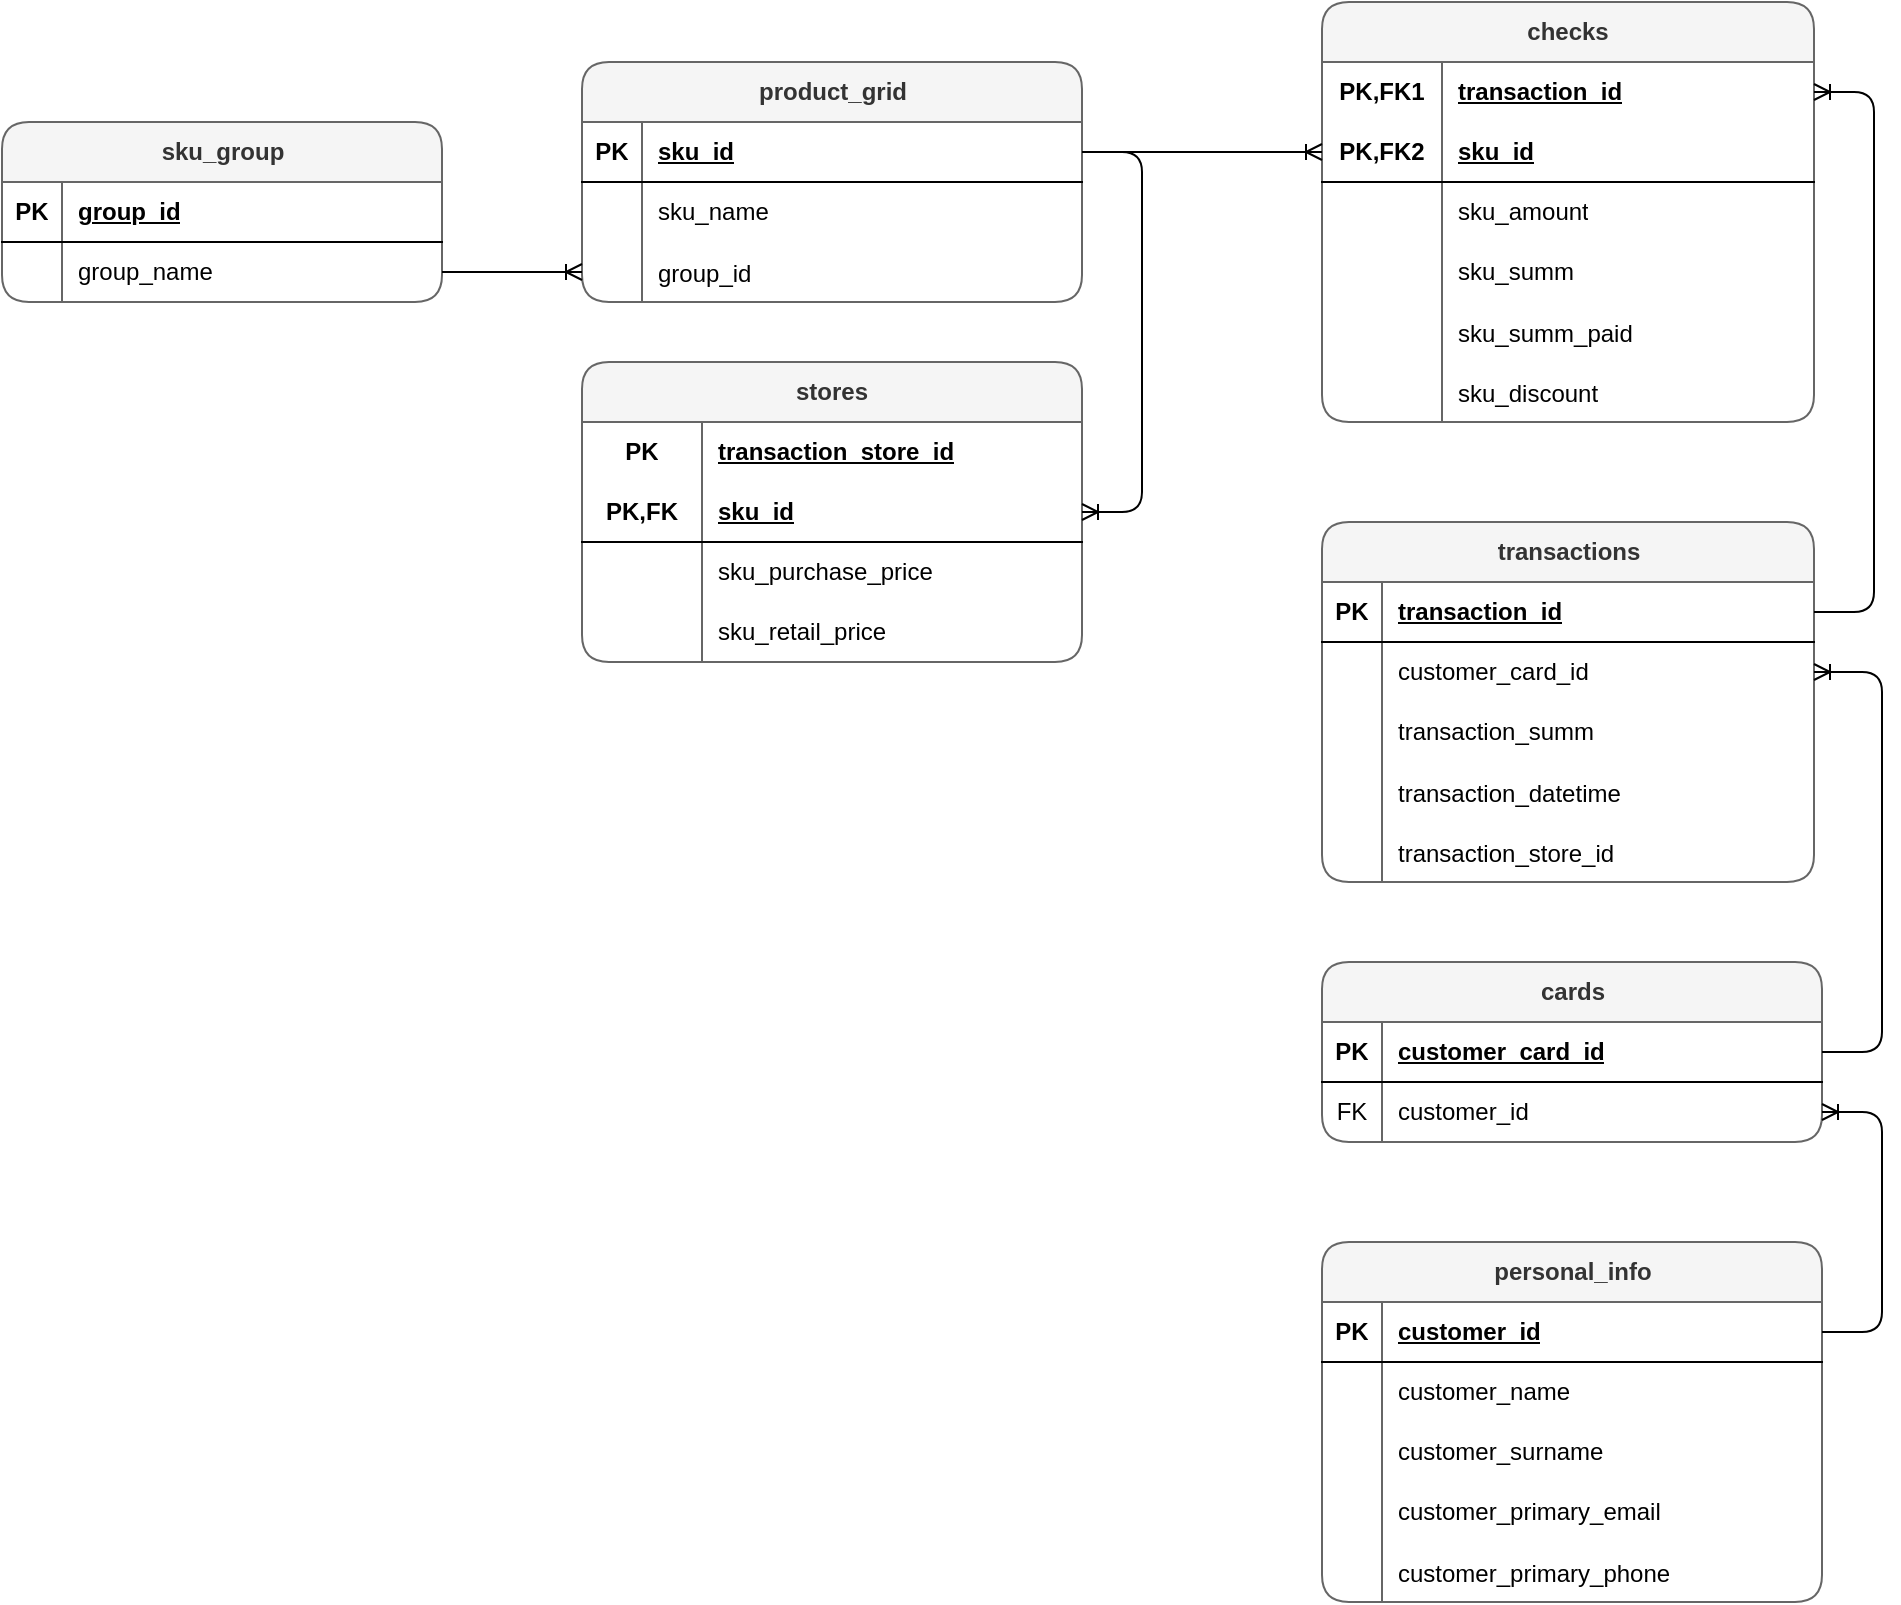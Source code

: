 <mxfile version="23.1.5" type="device">
  <diagram name="Page-1" id="-Thq9sdU9hlmLdpskdQa">
    <mxGraphModel dx="1363" dy="864" grid="1" gridSize="10" guides="1" tooltips="1" connect="1" arrows="1" fold="1" page="1" pageScale="1" pageWidth="827" pageHeight="1169" math="0" shadow="0">
      <root>
        <mxCell id="0" />
        <mxCell id="1" parent="0" />
        <mxCell id="iWRwgDl-DBIWepW--wzc-36" value="personal_info" style="shape=table;startSize=30;container=1;collapsible=1;childLayout=tableLayout;fixedRows=1;rowLines=0;fontStyle=1;align=center;resizeLast=1;html=1;labelBackgroundColor=none;rounded=1;fillColor=#f5f5f5;fontColor=#333333;strokeColor=#666666;" vertex="1" parent="1">
          <mxGeometry x="740" y="880" width="250" height="180" as="geometry" />
        </mxCell>
        <mxCell id="iWRwgDl-DBIWepW--wzc-37" value="" style="shape=tableRow;horizontal=0;startSize=0;swimlaneHead=0;swimlaneBody=0;fillColor=none;collapsible=0;dropTarget=0;points=[[0,0.5],[1,0.5]];portConstraint=eastwest;top=0;left=0;right=0;bottom=1;labelBackgroundColor=none;rounded=1;" vertex="1" parent="iWRwgDl-DBIWepW--wzc-36">
          <mxGeometry y="30" width="250" height="30" as="geometry" />
        </mxCell>
        <mxCell id="iWRwgDl-DBIWepW--wzc-38" value="PK" style="shape=partialRectangle;connectable=0;fillColor=none;top=0;left=0;bottom=0;right=0;fontStyle=1;overflow=hidden;whiteSpace=wrap;html=1;labelBackgroundColor=none;rounded=1;" vertex="1" parent="iWRwgDl-DBIWepW--wzc-37">
          <mxGeometry width="30" height="30" as="geometry">
            <mxRectangle width="30" height="30" as="alternateBounds" />
          </mxGeometry>
        </mxCell>
        <mxCell id="iWRwgDl-DBIWepW--wzc-39" value="customer_id" style="shape=partialRectangle;connectable=0;fillColor=none;top=0;left=0;bottom=0;right=0;align=left;spacingLeft=6;fontStyle=5;overflow=hidden;whiteSpace=wrap;html=1;labelBackgroundColor=none;rounded=1;" vertex="1" parent="iWRwgDl-DBIWepW--wzc-37">
          <mxGeometry x="30" width="220" height="30" as="geometry">
            <mxRectangle width="220" height="30" as="alternateBounds" />
          </mxGeometry>
        </mxCell>
        <mxCell id="iWRwgDl-DBIWepW--wzc-40" value="" style="shape=tableRow;horizontal=0;startSize=0;swimlaneHead=0;swimlaneBody=0;fillColor=none;collapsible=0;dropTarget=0;points=[[0,0.5],[1,0.5]];portConstraint=eastwest;top=0;left=0;right=0;bottom=0;labelBackgroundColor=none;rounded=1;" vertex="1" parent="iWRwgDl-DBIWepW--wzc-36">
          <mxGeometry y="60" width="250" height="30" as="geometry" />
        </mxCell>
        <mxCell id="iWRwgDl-DBIWepW--wzc-41" value="" style="shape=partialRectangle;connectable=0;fillColor=none;top=0;left=0;bottom=0;right=0;editable=1;overflow=hidden;whiteSpace=wrap;html=1;labelBackgroundColor=none;rounded=1;" vertex="1" parent="iWRwgDl-DBIWepW--wzc-40">
          <mxGeometry width="30" height="30" as="geometry">
            <mxRectangle width="30" height="30" as="alternateBounds" />
          </mxGeometry>
        </mxCell>
        <mxCell id="iWRwgDl-DBIWepW--wzc-42" value="customer_name&lt;span style=&quot;white-space: pre;&quot;&gt;&#x9;&lt;/span&gt;" style="shape=partialRectangle;connectable=0;fillColor=none;top=0;left=0;bottom=0;right=0;align=left;spacingLeft=6;overflow=hidden;whiteSpace=wrap;html=1;labelBackgroundColor=none;rounded=1;" vertex="1" parent="iWRwgDl-DBIWepW--wzc-40">
          <mxGeometry x="30" width="220" height="30" as="geometry">
            <mxRectangle width="220" height="30" as="alternateBounds" />
          </mxGeometry>
        </mxCell>
        <mxCell id="iWRwgDl-DBIWepW--wzc-43" value="" style="shape=tableRow;horizontal=0;startSize=0;swimlaneHead=0;swimlaneBody=0;fillColor=none;collapsible=0;dropTarget=0;points=[[0,0.5],[1,0.5]];portConstraint=eastwest;top=0;left=0;right=0;bottom=0;labelBackgroundColor=none;rounded=1;" vertex="1" parent="iWRwgDl-DBIWepW--wzc-36">
          <mxGeometry y="90" width="250" height="30" as="geometry" />
        </mxCell>
        <mxCell id="iWRwgDl-DBIWepW--wzc-44" value="" style="shape=partialRectangle;connectable=0;fillColor=none;top=0;left=0;bottom=0;right=0;editable=1;overflow=hidden;whiteSpace=wrap;html=1;labelBackgroundColor=none;rounded=1;" vertex="1" parent="iWRwgDl-DBIWepW--wzc-43">
          <mxGeometry width="30" height="30" as="geometry">
            <mxRectangle width="30" height="30" as="alternateBounds" />
          </mxGeometry>
        </mxCell>
        <mxCell id="iWRwgDl-DBIWepW--wzc-45" value="customer_surname" style="shape=partialRectangle;connectable=0;fillColor=none;top=0;left=0;bottom=0;right=0;align=left;spacingLeft=6;overflow=hidden;whiteSpace=wrap;html=1;labelBackgroundColor=none;rounded=1;" vertex="1" parent="iWRwgDl-DBIWepW--wzc-43">
          <mxGeometry x="30" width="220" height="30" as="geometry">
            <mxRectangle width="220" height="30" as="alternateBounds" />
          </mxGeometry>
        </mxCell>
        <mxCell id="iWRwgDl-DBIWepW--wzc-46" value="" style="shape=tableRow;horizontal=0;startSize=0;swimlaneHead=0;swimlaneBody=0;fillColor=none;collapsible=0;dropTarget=0;points=[[0,0.5],[1,0.5]];portConstraint=eastwest;top=0;left=0;right=0;bottom=0;labelBackgroundColor=none;rounded=1;" vertex="1" parent="iWRwgDl-DBIWepW--wzc-36">
          <mxGeometry y="120" width="250" height="30" as="geometry" />
        </mxCell>
        <mxCell id="iWRwgDl-DBIWepW--wzc-47" value="" style="shape=partialRectangle;connectable=0;fillColor=none;top=0;left=0;bottom=0;right=0;editable=1;overflow=hidden;whiteSpace=wrap;html=1;labelBackgroundColor=none;rounded=1;" vertex="1" parent="iWRwgDl-DBIWepW--wzc-46">
          <mxGeometry width="30" height="30" as="geometry">
            <mxRectangle width="30" height="30" as="alternateBounds" />
          </mxGeometry>
        </mxCell>
        <mxCell id="iWRwgDl-DBIWepW--wzc-48" value="customer_primary_email" style="shape=partialRectangle;connectable=0;fillColor=none;top=0;left=0;bottom=0;right=0;align=left;spacingLeft=6;overflow=hidden;whiteSpace=wrap;html=1;labelBackgroundColor=none;rounded=1;" vertex="1" parent="iWRwgDl-DBIWepW--wzc-46">
          <mxGeometry x="30" width="220" height="30" as="geometry">
            <mxRectangle width="220" height="30" as="alternateBounds" />
          </mxGeometry>
        </mxCell>
        <mxCell id="iWRwgDl-DBIWepW--wzc-60" value="" style="shape=tableRow;horizontal=0;startSize=0;swimlaneHead=0;swimlaneBody=0;fillColor=none;collapsible=0;dropTarget=0;points=[[0,0.5],[1,0.5]];portConstraint=eastwest;top=0;left=0;right=0;bottom=0;labelBackgroundColor=none;rounded=1;" vertex="1" parent="iWRwgDl-DBIWepW--wzc-36">
          <mxGeometry y="150" width="250" height="30" as="geometry" />
        </mxCell>
        <mxCell id="iWRwgDl-DBIWepW--wzc-61" value="" style="shape=partialRectangle;connectable=0;fillColor=none;top=0;left=0;bottom=0;right=0;editable=1;overflow=hidden;labelBackgroundColor=none;rounded=1;" vertex="1" parent="iWRwgDl-DBIWepW--wzc-60">
          <mxGeometry width="30" height="30" as="geometry">
            <mxRectangle width="30" height="30" as="alternateBounds" />
          </mxGeometry>
        </mxCell>
        <mxCell id="iWRwgDl-DBIWepW--wzc-62" value="customer_primary_phone" style="shape=partialRectangle;connectable=0;fillColor=none;top=0;left=0;bottom=0;right=0;align=left;spacingLeft=6;overflow=hidden;labelBackgroundColor=none;rounded=1;" vertex="1" parent="iWRwgDl-DBIWepW--wzc-60">
          <mxGeometry x="30" width="220" height="30" as="geometry">
            <mxRectangle width="220" height="30" as="alternateBounds" />
          </mxGeometry>
        </mxCell>
        <mxCell id="iWRwgDl-DBIWepW--wzc-63" value="transactions" style="shape=table;startSize=30;container=1;collapsible=1;childLayout=tableLayout;fixedRows=1;rowLines=0;fontStyle=1;align=center;resizeLast=1;html=1;labelBackgroundColor=none;rounded=1;fillColor=#f5f5f5;fontColor=#333333;strokeColor=#666666;" vertex="1" parent="1">
          <mxGeometry x="740" y="520" width="246" height="180" as="geometry" />
        </mxCell>
        <mxCell id="iWRwgDl-DBIWepW--wzc-64" value="" style="shape=tableRow;horizontal=0;startSize=0;swimlaneHead=0;swimlaneBody=0;fillColor=none;collapsible=0;dropTarget=0;points=[[0,0.5],[1,0.5]];portConstraint=eastwest;top=0;left=0;right=0;bottom=1;labelBackgroundColor=none;rounded=1;" vertex="1" parent="iWRwgDl-DBIWepW--wzc-63">
          <mxGeometry y="30" width="246" height="30" as="geometry" />
        </mxCell>
        <mxCell id="iWRwgDl-DBIWepW--wzc-65" value="PK" style="shape=partialRectangle;connectable=0;fillColor=none;top=0;left=0;bottom=0;right=0;fontStyle=1;overflow=hidden;whiteSpace=wrap;html=1;labelBackgroundColor=none;rounded=1;" vertex="1" parent="iWRwgDl-DBIWepW--wzc-64">
          <mxGeometry width="30" height="30" as="geometry">
            <mxRectangle width="30" height="30" as="alternateBounds" />
          </mxGeometry>
        </mxCell>
        <mxCell id="iWRwgDl-DBIWepW--wzc-66" value="transaction_id" style="shape=partialRectangle;connectable=0;fillColor=none;top=0;left=0;bottom=0;right=0;align=left;spacingLeft=6;fontStyle=5;overflow=hidden;whiteSpace=wrap;html=1;labelBackgroundColor=none;rounded=1;" vertex="1" parent="iWRwgDl-DBIWepW--wzc-64">
          <mxGeometry x="30" width="216" height="30" as="geometry">
            <mxRectangle width="216" height="30" as="alternateBounds" />
          </mxGeometry>
        </mxCell>
        <mxCell id="iWRwgDl-DBIWepW--wzc-70" value="" style="shape=tableRow;horizontal=0;startSize=0;swimlaneHead=0;swimlaneBody=0;fillColor=none;collapsible=0;dropTarget=0;points=[[0,0.5],[1,0.5]];portConstraint=eastwest;top=0;left=0;right=0;bottom=0;labelBackgroundColor=none;rounded=1;" vertex="1" parent="iWRwgDl-DBIWepW--wzc-63">
          <mxGeometry y="60" width="246" height="30" as="geometry" />
        </mxCell>
        <mxCell id="iWRwgDl-DBIWepW--wzc-71" value="" style="shape=partialRectangle;connectable=0;fillColor=none;top=0;left=0;bottom=0;right=0;editable=1;overflow=hidden;whiteSpace=wrap;html=1;labelBackgroundColor=none;rounded=1;" vertex="1" parent="iWRwgDl-DBIWepW--wzc-70">
          <mxGeometry width="30" height="30" as="geometry">
            <mxRectangle width="30" height="30" as="alternateBounds" />
          </mxGeometry>
        </mxCell>
        <mxCell id="iWRwgDl-DBIWepW--wzc-72" value="customer_card_id" style="shape=partialRectangle;connectable=0;fillColor=none;top=0;left=0;bottom=0;right=0;align=left;spacingLeft=6;overflow=hidden;whiteSpace=wrap;html=1;labelBackgroundColor=none;rounded=1;" vertex="1" parent="iWRwgDl-DBIWepW--wzc-70">
          <mxGeometry x="30" width="216" height="30" as="geometry">
            <mxRectangle width="216" height="30" as="alternateBounds" />
          </mxGeometry>
        </mxCell>
        <mxCell id="iWRwgDl-DBIWepW--wzc-73" value="" style="shape=tableRow;horizontal=0;startSize=0;swimlaneHead=0;swimlaneBody=0;fillColor=none;collapsible=0;dropTarget=0;points=[[0,0.5],[1,0.5]];portConstraint=eastwest;top=0;left=0;right=0;bottom=0;labelBackgroundColor=none;rounded=1;" vertex="1" parent="iWRwgDl-DBIWepW--wzc-63">
          <mxGeometry y="90" width="246" height="30" as="geometry" />
        </mxCell>
        <mxCell id="iWRwgDl-DBIWepW--wzc-74" value="" style="shape=partialRectangle;connectable=0;fillColor=none;top=0;left=0;bottom=0;right=0;editable=1;overflow=hidden;whiteSpace=wrap;html=1;labelBackgroundColor=none;rounded=1;" vertex="1" parent="iWRwgDl-DBIWepW--wzc-73">
          <mxGeometry width="30" height="30" as="geometry">
            <mxRectangle width="30" height="30" as="alternateBounds" />
          </mxGeometry>
        </mxCell>
        <mxCell id="iWRwgDl-DBIWepW--wzc-75" value="transaction_summ" style="shape=partialRectangle;connectable=0;fillColor=none;top=0;left=0;bottom=0;right=0;align=left;spacingLeft=6;overflow=hidden;whiteSpace=wrap;html=1;labelBackgroundColor=none;rounded=1;" vertex="1" parent="iWRwgDl-DBIWepW--wzc-73">
          <mxGeometry x="30" width="216" height="30" as="geometry">
            <mxRectangle width="216" height="30" as="alternateBounds" />
          </mxGeometry>
        </mxCell>
        <mxCell id="iWRwgDl-DBIWepW--wzc-76" value="" style="shape=tableRow;horizontal=0;startSize=0;swimlaneHead=0;swimlaneBody=0;fillColor=none;collapsible=0;dropTarget=0;points=[[0,0.5],[1,0.5]];portConstraint=eastwest;top=0;left=0;right=0;bottom=0;labelBackgroundColor=none;rounded=1;" vertex="1" parent="iWRwgDl-DBIWepW--wzc-63">
          <mxGeometry y="120" width="246" height="30" as="geometry" />
        </mxCell>
        <mxCell id="iWRwgDl-DBIWepW--wzc-77" value="" style="shape=partialRectangle;connectable=0;fillColor=none;top=0;left=0;bottom=0;right=0;editable=1;overflow=hidden;labelBackgroundColor=none;rounded=1;" vertex="1" parent="iWRwgDl-DBIWepW--wzc-76">
          <mxGeometry width="30" height="30" as="geometry">
            <mxRectangle width="30" height="30" as="alternateBounds" />
          </mxGeometry>
        </mxCell>
        <mxCell id="iWRwgDl-DBIWepW--wzc-78" value="transaction_datetime" style="shape=partialRectangle;connectable=0;fillColor=none;top=0;left=0;bottom=0;right=0;align=left;spacingLeft=6;overflow=hidden;labelBackgroundColor=none;rounded=1;" vertex="1" parent="iWRwgDl-DBIWepW--wzc-76">
          <mxGeometry x="30" width="216" height="30" as="geometry">
            <mxRectangle width="216" height="30" as="alternateBounds" />
          </mxGeometry>
        </mxCell>
        <mxCell id="iWRwgDl-DBIWepW--wzc-79" value="" style="shape=tableRow;horizontal=0;startSize=0;swimlaneHead=0;swimlaneBody=0;fillColor=none;collapsible=0;dropTarget=0;points=[[0,0.5],[1,0.5]];portConstraint=eastwest;top=0;left=0;right=0;bottom=0;labelBackgroundColor=none;rounded=1;" vertex="1" parent="iWRwgDl-DBIWepW--wzc-63">
          <mxGeometry y="150" width="246" height="30" as="geometry" />
        </mxCell>
        <mxCell id="iWRwgDl-DBIWepW--wzc-80" value="" style="shape=partialRectangle;connectable=0;fillColor=none;top=0;left=0;bottom=0;right=0;editable=1;overflow=hidden;labelBackgroundColor=none;rounded=1;" vertex="1" parent="iWRwgDl-DBIWepW--wzc-79">
          <mxGeometry width="30" height="30" as="geometry">
            <mxRectangle width="30" height="30" as="alternateBounds" />
          </mxGeometry>
        </mxCell>
        <mxCell id="iWRwgDl-DBIWepW--wzc-81" value="transaction_store_id" style="shape=partialRectangle;connectable=0;fillColor=none;top=0;left=0;bottom=0;right=0;align=left;spacingLeft=6;overflow=hidden;labelBackgroundColor=none;rounded=1;" vertex="1" parent="iWRwgDl-DBIWepW--wzc-79">
          <mxGeometry x="30" width="216" height="30" as="geometry">
            <mxRectangle width="216" height="30" as="alternateBounds" />
          </mxGeometry>
        </mxCell>
        <mxCell id="iWRwgDl-DBIWepW--wzc-82" value="cards" style="shape=table;startSize=30;container=1;collapsible=1;childLayout=tableLayout;fixedRows=1;rowLines=0;fontStyle=1;align=center;resizeLast=1;html=1;labelBackgroundColor=none;rounded=1;fillColor=#f5f5f5;fontColor=#333333;strokeColor=#666666;" vertex="1" parent="1">
          <mxGeometry x="740" y="740" width="250" height="90" as="geometry" />
        </mxCell>
        <mxCell id="iWRwgDl-DBIWepW--wzc-83" value="" style="shape=tableRow;horizontal=0;startSize=0;swimlaneHead=0;swimlaneBody=0;fillColor=none;collapsible=0;dropTarget=0;points=[[0,0.5],[1,0.5]];portConstraint=eastwest;top=0;left=0;right=0;bottom=1;labelBackgroundColor=none;rounded=1;" vertex="1" parent="iWRwgDl-DBIWepW--wzc-82">
          <mxGeometry y="30" width="250" height="30" as="geometry" />
        </mxCell>
        <mxCell id="iWRwgDl-DBIWepW--wzc-84" value="PK" style="shape=partialRectangle;connectable=0;fillColor=none;top=0;left=0;bottom=0;right=0;fontStyle=1;overflow=hidden;whiteSpace=wrap;html=1;labelBackgroundColor=none;rounded=1;" vertex="1" parent="iWRwgDl-DBIWepW--wzc-83">
          <mxGeometry width="30" height="30" as="geometry">
            <mxRectangle width="30" height="30" as="alternateBounds" />
          </mxGeometry>
        </mxCell>
        <mxCell id="iWRwgDl-DBIWepW--wzc-85" value="customer_card_id" style="shape=partialRectangle;connectable=0;fillColor=none;top=0;left=0;bottom=0;right=0;align=left;spacingLeft=6;fontStyle=5;overflow=hidden;whiteSpace=wrap;html=1;labelBackgroundColor=none;rounded=1;" vertex="1" parent="iWRwgDl-DBIWepW--wzc-83">
          <mxGeometry x="30" width="220" height="30" as="geometry">
            <mxRectangle width="220" height="30" as="alternateBounds" />
          </mxGeometry>
        </mxCell>
        <mxCell id="iWRwgDl-DBIWepW--wzc-86" value="" style="shape=tableRow;horizontal=0;startSize=0;swimlaneHead=0;swimlaneBody=0;fillColor=none;collapsible=0;dropTarget=0;points=[[0,0.5],[1,0.5]];portConstraint=eastwest;top=0;left=0;right=0;bottom=0;labelBackgroundColor=none;rounded=1;" vertex="1" parent="iWRwgDl-DBIWepW--wzc-82">
          <mxGeometry y="60" width="250" height="30" as="geometry" />
        </mxCell>
        <mxCell id="iWRwgDl-DBIWepW--wzc-87" value="FK" style="shape=partialRectangle;connectable=0;fillColor=none;top=0;left=0;bottom=0;right=0;editable=1;overflow=hidden;whiteSpace=wrap;html=1;labelBackgroundColor=none;rounded=1;" vertex="1" parent="iWRwgDl-DBIWepW--wzc-86">
          <mxGeometry width="30" height="30" as="geometry">
            <mxRectangle width="30" height="30" as="alternateBounds" />
          </mxGeometry>
        </mxCell>
        <mxCell id="iWRwgDl-DBIWepW--wzc-88" value="customer_id" style="shape=partialRectangle;connectable=0;fillColor=none;top=0;left=0;bottom=0;right=0;align=left;spacingLeft=6;overflow=hidden;whiteSpace=wrap;html=1;labelBackgroundColor=none;rounded=1;" vertex="1" parent="iWRwgDl-DBIWepW--wzc-86">
          <mxGeometry x="30" width="220" height="30" as="geometry">
            <mxRectangle width="220" height="30" as="alternateBounds" />
          </mxGeometry>
        </mxCell>
        <mxCell id="iWRwgDl-DBIWepW--wzc-95" value="sku_group" style="shape=table;startSize=30;container=1;collapsible=1;childLayout=tableLayout;fixedRows=1;rowLines=0;fontStyle=1;align=center;resizeLast=1;html=1;labelBackgroundColor=none;rounded=1;fillColor=#f5f5f5;fontColor=#333333;strokeColor=#666666;" vertex="1" parent="1">
          <mxGeometry x="80" y="320" width="220" height="90" as="geometry" />
        </mxCell>
        <mxCell id="iWRwgDl-DBIWepW--wzc-96" value="" style="shape=tableRow;horizontal=0;startSize=0;swimlaneHead=0;swimlaneBody=0;fillColor=none;collapsible=0;dropTarget=0;points=[[0,0.5],[1,0.5]];portConstraint=eastwest;top=0;left=0;right=0;bottom=1;labelBackgroundColor=none;rounded=1;" vertex="1" parent="iWRwgDl-DBIWepW--wzc-95">
          <mxGeometry y="30" width="220" height="30" as="geometry" />
        </mxCell>
        <mxCell id="iWRwgDl-DBIWepW--wzc-97" value="PK" style="shape=partialRectangle;connectable=0;fillColor=none;top=0;left=0;bottom=0;right=0;fontStyle=1;overflow=hidden;whiteSpace=wrap;html=1;labelBackgroundColor=none;rounded=1;" vertex="1" parent="iWRwgDl-DBIWepW--wzc-96">
          <mxGeometry width="30" height="30" as="geometry">
            <mxRectangle width="30" height="30" as="alternateBounds" />
          </mxGeometry>
        </mxCell>
        <mxCell id="iWRwgDl-DBIWepW--wzc-98" value="group_id" style="shape=partialRectangle;connectable=0;fillColor=none;top=0;left=0;bottom=0;right=0;align=left;spacingLeft=6;fontStyle=5;overflow=hidden;whiteSpace=wrap;html=1;labelBackgroundColor=none;rounded=1;" vertex="1" parent="iWRwgDl-DBIWepW--wzc-96">
          <mxGeometry x="30" width="190" height="30" as="geometry">
            <mxRectangle width="190" height="30" as="alternateBounds" />
          </mxGeometry>
        </mxCell>
        <mxCell id="iWRwgDl-DBIWepW--wzc-99" value="" style="shape=tableRow;horizontal=0;startSize=0;swimlaneHead=0;swimlaneBody=0;fillColor=none;collapsible=0;dropTarget=0;points=[[0,0.5],[1,0.5]];portConstraint=eastwest;top=0;left=0;right=0;bottom=0;labelBackgroundColor=none;rounded=1;" vertex="1" parent="iWRwgDl-DBIWepW--wzc-95">
          <mxGeometry y="60" width="220" height="30" as="geometry" />
        </mxCell>
        <mxCell id="iWRwgDl-DBIWepW--wzc-100" value="" style="shape=partialRectangle;connectable=0;fillColor=none;top=0;left=0;bottom=0;right=0;editable=1;overflow=hidden;whiteSpace=wrap;html=1;labelBackgroundColor=none;rounded=1;" vertex="1" parent="iWRwgDl-DBIWepW--wzc-99">
          <mxGeometry width="30" height="30" as="geometry">
            <mxRectangle width="30" height="30" as="alternateBounds" />
          </mxGeometry>
        </mxCell>
        <mxCell id="iWRwgDl-DBIWepW--wzc-101" value="group_name" style="shape=partialRectangle;connectable=0;fillColor=none;top=0;left=0;bottom=0;right=0;align=left;spacingLeft=6;overflow=hidden;whiteSpace=wrap;html=1;labelBackgroundColor=none;rounded=1;" vertex="1" parent="iWRwgDl-DBIWepW--wzc-99">
          <mxGeometry x="30" width="190" height="30" as="geometry">
            <mxRectangle width="190" height="30" as="alternateBounds" />
          </mxGeometry>
        </mxCell>
        <mxCell id="iWRwgDl-DBIWepW--wzc-102" value="product_grid" style="shape=table;startSize=30;container=1;collapsible=1;childLayout=tableLayout;fixedRows=1;rowLines=0;fontStyle=1;align=center;resizeLast=1;html=1;labelBackgroundColor=none;rounded=1;fillColor=#f5f5f5;fontColor=#333333;strokeColor=#666666;" vertex="1" parent="1">
          <mxGeometry x="370" y="290" width="250" height="120" as="geometry" />
        </mxCell>
        <mxCell id="iWRwgDl-DBIWepW--wzc-103" value="" style="shape=tableRow;horizontal=0;startSize=0;swimlaneHead=0;swimlaneBody=0;fillColor=none;collapsible=0;dropTarget=0;points=[[0,0.5],[1,0.5]];portConstraint=eastwest;top=0;left=0;right=0;bottom=1;labelBackgroundColor=none;rounded=1;" vertex="1" parent="iWRwgDl-DBIWepW--wzc-102">
          <mxGeometry y="30" width="250" height="30" as="geometry" />
        </mxCell>
        <mxCell id="iWRwgDl-DBIWepW--wzc-104" value="PK" style="shape=partialRectangle;connectable=0;fillColor=none;top=0;left=0;bottom=0;right=0;fontStyle=1;overflow=hidden;whiteSpace=wrap;html=1;labelBackgroundColor=none;rounded=1;" vertex="1" parent="iWRwgDl-DBIWepW--wzc-103">
          <mxGeometry width="30" height="30" as="geometry">
            <mxRectangle width="30" height="30" as="alternateBounds" />
          </mxGeometry>
        </mxCell>
        <mxCell id="iWRwgDl-DBIWepW--wzc-105" value="sku_id" style="shape=partialRectangle;connectable=0;fillColor=none;top=0;left=0;bottom=0;right=0;align=left;spacingLeft=6;fontStyle=5;overflow=hidden;whiteSpace=wrap;html=1;labelBackgroundColor=none;rounded=1;" vertex="1" parent="iWRwgDl-DBIWepW--wzc-103">
          <mxGeometry x="30" width="220" height="30" as="geometry">
            <mxRectangle width="220" height="30" as="alternateBounds" />
          </mxGeometry>
        </mxCell>
        <mxCell id="iWRwgDl-DBIWepW--wzc-106" value="" style="shape=tableRow;horizontal=0;startSize=0;swimlaneHead=0;swimlaneBody=0;fillColor=none;collapsible=0;dropTarget=0;points=[[0,0.5],[1,0.5]];portConstraint=eastwest;top=0;left=0;right=0;bottom=0;labelBackgroundColor=none;rounded=1;" vertex="1" parent="iWRwgDl-DBIWepW--wzc-102">
          <mxGeometry y="60" width="250" height="30" as="geometry" />
        </mxCell>
        <mxCell id="iWRwgDl-DBIWepW--wzc-107" value="" style="shape=partialRectangle;connectable=0;fillColor=none;top=0;left=0;bottom=0;right=0;editable=1;overflow=hidden;whiteSpace=wrap;html=1;labelBackgroundColor=none;rounded=1;" vertex="1" parent="iWRwgDl-DBIWepW--wzc-106">
          <mxGeometry width="30" height="30" as="geometry">
            <mxRectangle width="30" height="30" as="alternateBounds" />
          </mxGeometry>
        </mxCell>
        <mxCell id="iWRwgDl-DBIWepW--wzc-108" value="sku_name" style="shape=partialRectangle;connectable=0;fillColor=none;top=0;left=0;bottom=0;right=0;align=left;spacingLeft=6;overflow=hidden;whiteSpace=wrap;html=1;labelBackgroundColor=none;rounded=1;" vertex="1" parent="iWRwgDl-DBIWepW--wzc-106">
          <mxGeometry x="30" width="220" height="30" as="geometry">
            <mxRectangle width="220" height="30" as="alternateBounds" />
          </mxGeometry>
        </mxCell>
        <mxCell id="iWRwgDl-DBIWepW--wzc-109" value="" style="shape=tableRow;horizontal=0;startSize=0;swimlaneHead=0;swimlaneBody=0;fillColor=none;collapsible=0;dropTarget=0;points=[[0,0.5],[1,0.5]];portConstraint=eastwest;top=0;left=0;right=0;bottom=0;labelBackgroundColor=none;rounded=1;" vertex="1" parent="iWRwgDl-DBIWepW--wzc-102">
          <mxGeometry y="90" width="250" height="30" as="geometry" />
        </mxCell>
        <mxCell id="iWRwgDl-DBIWepW--wzc-110" value="" style="shape=partialRectangle;connectable=0;fillColor=none;top=0;left=0;bottom=0;right=0;editable=1;overflow=hidden;labelBackgroundColor=none;rounded=1;" vertex="1" parent="iWRwgDl-DBIWepW--wzc-109">
          <mxGeometry width="30" height="30" as="geometry">
            <mxRectangle width="30" height="30" as="alternateBounds" />
          </mxGeometry>
        </mxCell>
        <mxCell id="iWRwgDl-DBIWepW--wzc-111" value="group_id" style="shape=partialRectangle;connectable=0;fillColor=none;top=0;left=0;bottom=0;right=0;align=left;spacingLeft=6;overflow=hidden;labelBackgroundColor=none;rounded=1;" vertex="1" parent="iWRwgDl-DBIWepW--wzc-109">
          <mxGeometry x="30" width="220" height="30" as="geometry">
            <mxRectangle width="220" height="30" as="alternateBounds" />
          </mxGeometry>
        </mxCell>
        <mxCell id="iWRwgDl-DBIWepW--wzc-134" value="checks" style="shape=table;startSize=30;container=1;collapsible=1;childLayout=tableLayout;fixedRows=1;rowLines=0;fontStyle=1;align=center;resizeLast=1;html=1;whiteSpace=wrap;labelBackgroundColor=none;rounded=1;fillColor=#f5f5f5;fontColor=#333333;strokeColor=#666666;" vertex="1" parent="1">
          <mxGeometry x="740" y="260" width="246" height="210" as="geometry" />
        </mxCell>
        <mxCell id="iWRwgDl-DBIWepW--wzc-135" value="" style="shape=tableRow;horizontal=0;startSize=0;swimlaneHead=0;swimlaneBody=0;fillColor=none;collapsible=0;dropTarget=0;points=[[0,0.5],[1,0.5]];portConstraint=eastwest;top=0;left=0;right=0;bottom=0;html=1;labelBackgroundColor=none;rounded=1;" vertex="1" parent="iWRwgDl-DBIWepW--wzc-134">
          <mxGeometry y="30" width="246" height="30" as="geometry" />
        </mxCell>
        <mxCell id="iWRwgDl-DBIWepW--wzc-136" value="PK,FK1" style="shape=partialRectangle;connectable=0;fillColor=none;top=0;left=0;bottom=0;right=0;fontStyle=1;overflow=hidden;html=1;whiteSpace=wrap;labelBackgroundColor=none;rounded=1;" vertex="1" parent="iWRwgDl-DBIWepW--wzc-135">
          <mxGeometry width="60" height="30" as="geometry">
            <mxRectangle width="60" height="30" as="alternateBounds" />
          </mxGeometry>
        </mxCell>
        <mxCell id="iWRwgDl-DBIWepW--wzc-137" value="transaction_id" style="shape=partialRectangle;connectable=0;fillColor=none;top=0;left=0;bottom=0;right=0;align=left;spacingLeft=6;fontStyle=5;overflow=hidden;html=1;whiteSpace=wrap;labelBackgroundColor=none;rounded=1;" vertex="1" parent="iWRwgDl-DBIWepW--wzc-135">
          <mxGeometry x="60" width="186" height="30" as="geometry">
            <mxRectangle width="186" height="30" as="alternateBounds" />
          </mxGeometry>
        </mxCell>
        <mxCell id="iWRwgDl-DBIWepW--wzc-138" value="" style="shape=tableRow;horizontal=0;startSize=0;swimlaneHead=0;swimlaneBody=0;fillColor=none;collapsible=0;dropTarget=0;points=[[0,0.5],[1,0.5]];portConstraint=eastwest;top=0;left=0;right=0;bottom=1;html=1;labelBackgroundColor=none;rounded=1;" vertex="1" parent="iWRwgDl-DBIWepW--wzc-134">
          <mxGeometry y="60" width="246" height="30" as="geometry" />
        </mxCell>
        <mxCell id="iWRwgDl-DBIWepW--wzc-139" value="PK,FK2" style="shape=partialRectangle;connectable=0;fillColor=none;top=0;left=0;bottom=0;right=0;fontStyle=1;overflow=hidden;html=1;whiteSpace=wrap;labelBackgroundColor=none;rounded=1;" vertex="1" parent="iWRwgDl-DBIWepW--wzc-138">
          <mxGeometry width="60" height="30" as="geometry">
            <mxRectangle width="60" height="30" as="alternateBounds" />
          </mxGeometry>
        </mxCell>
        <mxCell id="iWRwgDl-DBIWepW--wzc-140" value="sku_id" style="shape=partialRectangle;connectable=0;fillColor=none;top=0;left=0;bottom=0;right=0;align=left;spacingLeft=6;fontStyle=5;overflow=hidden;html=1;whiteSpace=wrap;labelBackgroundColor=none;rounded=1;" vertex="1" parent="iWRwgDl-DBIWepW--wzc-138">
          <mxGeometry x="60" width="186" height="30" as="geometry">
            <mxRectangle width="186" height="30" as="alternateBounds" />
          </mxGeometry>
        </mxCell>
        <mxCell id="iWRwgDl-DBIWepW--wzc-141" value="" style="shape=tableRow;horizontal=0;startSize=0;swimlaneHead=0;swimlaneBody=0;fillColor=none;collapsible=0;dropTarget=0;points=[[0,0.5],[1,0.5]];portConstraint=eastwest;top=0;left=0;right=0;bottom=0;html=1;labelBackgroundColor=none;rounded=1;" vertex="1" parent="iWRwgDl-DBIWepW--wzc-134">
          <mxGeometry y="90" width="246" height="30" as="geometry" />
        </mxCell>
        <mxCell id="iWRwgDl-DBIWepW--wzc-142" value="" style="shape=partialRectangle;connectable=0;fillColor=none;top=0;left=0;bottom=0;right=0;editable=1;overflow=hidden;html=1;whiteSpace=wrap;labelBackgroundColor=none;rounded=1;" vertex="1" parent="iWRwgDl-DBIWepW--wzc-141">
          <mxGeometry width="60" height="30" as="geometry">
            <mxRectangle width="60" height="30" as="alternateBounds" />
          </mxGeometry>
        </mxCell>
        <mxCell id="iWRwgDl-DBIWepW--wzc-143" value="sku_amount" style="shape=partialRectangle;connectable=0;fillColor=none;top=0;left=0;bottom=0;right=0;align=left;spacingLeft=6;overflow=hidden;html=1;whiteSpace=wrap;labelBackgroundColor=none;rounded=1;" vertex="1" parent="iWRwgDl-DBIWepW--wzc-141">
          <mxGeometry x="60" width="186" height="30" as="geometry">
            <mxRectangle width="186" height="30" as="alternateBounds" />
          </mxGeometry>
        </mxCell>
        <mxCell id="iWRwgDl-DBIWepW--wzc-144" value="" style="shape=tableRow;horizontal=0;startSize=0;swimlaneHead=0;swimlaneBody=0;fillColor=none;collapsible=0;dropTarget=0;points=[[0,0.5],[1,0.5]];portConstraint=eastwest;top=0;left=0;right=0;bottom=0;html=1;labelBackgroundColor=none;rounded=1;" vertex="1" parent="iWRwgDl-DBIWepW--wzc-134">
          <mxGeometry y="120" width="246" height="30" as="geometry" />
        </mxCell>
        <mxCell id="iWRwgDl-DBIWepW--wzc-145" value="" style="shape=partialRectangle;connectable=0;fillColor=none;top=0;left=0;bottom=0;right=0;editable=1;overflow=hidden;html=1;whiteSpace=wrap;labelBackgroundColor=none;rounded=1;" vertex="1" parent="iWRwgDl-DBIWepW--wzc-144">
          <mxGeometry width="60" height="30" as="geometry">
            <mxRectangle width="60" height="30" as="alternateBounds" />
          </mxGeometry>
        </mxCell>
        <mxCell id="iWRwgDl-DBIWepW--wzc-146" value="sku_summ" style="shape=partialRectangle;connectable=0;fillColor=none;top=0;left=0;bottom=0;right=0;align=left;spacingLeft=6;overflow=hidden;html=1;whiteSpace=wrap;labelBackgroundColor=none;rounded=1;" vertex="1" parent="iWRwgDl-DBIWepW--wzc-144">
          <mxGeometry x="60" width="186" height="30" as="geometry">
            <mxRectangle width="186" height="30" as="alternateBounds" />
          </mxGeometry>
        </mxCell>
        <mxCell id="iWRwgDl-DBIWepW--wzc-147" value="" style="shape=tableRow;horizontal=0;startSize=0;swimlaneHead=0;swimlaneBody=0;fillColor=none;collapsible=0;dropTarget=0;points=[[0,0.5],[1,0.5]];portConstraint=eastwest;top=0;left=0;right=0;bottom=0;labelBackgroundColor=none;rounded=1;" vertex="1" parent="iWRwgDl-DBIWepW--wzc-134">
          <mxGeometry y="150" width="246" height="30" as="geometry" />
        </mxCell>
        <mxCell id="iWRwgDl-DBIWepW--wzc-148" value="" style="shape=partialRectangle;connectable=0;fillColor=none;top=0;left=0;bottom=0;right=0;editable=1;overflow=hidden;labelBackgroundColor=none;rounded=1;" vertex="1" parent="iWRwgDl-DBIWepW--wzc-147">
          <mxGeometry width="60" height="30" as="geometry">
            <mxRectangle width="60" height="30" as="alternateBounds" />
          </mxGeometry>
        </mxCell>
        <mxCell id="iWRwgDl-DBIWepW--wzc-149" value="sku_summ_paid" style="shape=partialRectangle;connectable=0;fillColor=none;top=0;left=0;bottom=0;right=0;align=left;spacingLeft=6;overflow=hidden;labelBackgroundColor=none;rounded=1;" vertex="1" parent="iWRwgDl-DBIWepW--wzc-147">
          <mxGeometry x="60" width="186" height="30" as="geometry">
            <mxRectangle width="186" height="30" as="alternateBounds" />
          </mxGeometry>
        </mxCell>
        <mxCell id="iWRwgDl-DBIWepW--wzc-150" value="" style="shape=tableRow;horizontal=0;startSize=0;swimlaneHead=0;swimlaneBody=0;fillColor=none;collapsible=0;dropTarget=0;points=[[0,0.5],[1,0.5]];portConstraint=eastwest;top=0;left=0;right=0;bottom=0;labelBackgroundColor=none;rounded=1;" vertex="1" parent="iWRwgDl-DBIWepW--wzc-134">
          <mxGeometry y="180" width="246" height="30" as="geometry" />
        </mxCell>
        <mxCell id="iWRwgDl-DBIWepW--wzc-151" value="" style="shape=partialRectangle;connectable=0;fillColor=none;top=0;left=0;bottom=0;right=0;editable=1;overflow=hidden;labelBackgroundColor=none;rounded=1;" vertex="1" parent="iWRwgDl-DBIWepW--wzc-150">
          <mxGeometry width="60" height="30" as="geometry">
            <mxRectangle width="60" height="30" as="alternateBounds" />
          </mxGeometry>
        </mxCell>
        <mxCell id="iWRwgDl-DBIWepW--wzc-152" value="sku_discount" style="shape=partialRectangle;connectable=0;fillColor=none;top=0;left=0;bottom=0;right=0;align=left;spacingLeft=6;overflow=hidden;labelBackgroundColor=none;rounded=1;" vertex="1" parent="iWRwgDl-DBIWepW--wzc-150">
          <mxGeometry x="60" width="186" height="30" as="geometry">
            <mxRectangle width="186" height="30" as="alternateBounds" />
          </mxGeometry>
        </mxCell>
        <mxCell id="iWRwgDl-DBIWepW--wzc-176" value="stores" style="shape=table;startSize=30;container=1;collapsible=1;childLayout=tableLayout;fixedRows=1;rowLines=0;fontStyle=1;align=center;resizeLast=1;html=1;whiteSpace=wrap;labelBackgroundColor=none;rounded=1;fillColor=#f5f5f5;fontColor=#333333;strokeColor=#666666;" vertex="1" parent="1">
          <mxGeometry x="370" y="440" width="250" height="150" as="geometry" />
        </mxCell>
        <mxCell id="iWRwgDl-DBIWepW--wzc-177" value="" style="shape=tableRow;horizontal=0;startSize=0;swimlaneHead=0;swimlaneBody=0;fillColor=none;collapsible=0;dropTarget=0;points=[[0,0.5],[1,0.5]];portConstraint=eastwest;top=0;left=0;right=0;bottom=0;html=1;labelBackgroundColor=none;rounded=1;" vertex="1" parent="iWRwgDl-DBIWepW--wzc-176">
          <mxGeometry y="30" width="250" height="30" as="geometry" />
        </mxCell>
        <mxCell id="iWRwgDl-DBIWepW--wzc-178" value="PK" style="shape=partialRectangle;connectable=0;fillColor=none;top=0;left=0;bottom=0;right=0;fontStyle=1;overflow=hidden;html=1;whiteSpace=wrap;labelBackgroundColor=none;rounded=1;" vertex="1" parent="iWRwgDl-DBIWepW--wzc-177">
          <mxGeometry width="60" height="30" as="geometry">
            <mxRectangle width="60" height="30" as="alternateBounds" />
          </mxGeometry>
        </mxCell>
        <mxCell id="iWRwgDl-DBIWepW--wzc-179" value="transaction_store_id" style="shape=partialRectangle;connectable=0;fillColor=none;top=0;left=0;bottom=0;right=0;align=left;spacingLeft=6;fontStyle=5;overflow=hidden;html=1;whiteSpace=wrap;labelBackgroundColor=none;rounded=1;" vertex="1" parent="iWRwgDl-DBIWepW--wzc-177">
          <mxGeometry x="60" width="190" height="30" as="geometry">
            <mxRectangle width="190" height="30" as="alternateBounds" />
          </mxGeometry>
        </mxCell>
        <mxCell id="iWRwgDl-DBIWepW--wzc-180" value="" style="shape=tableRow;horizontal=0;startSize=0;swimlaneHead=0;swimlaneBody=0;fillColor=none;collapsible=0;dropTarget=0;points=[[0,0.5],[1,0.5]];portConstraint=eastwest;top=0;left=0;right=0;bottom=1;html=1;labelBackgroundColor=none;rounded=1;" vertex="1" parent="iWRwgDl-DBIWepW--wzc-176">
          <mxGeometry y="60" width="250" height="30" as="geometry" />
        </mxCell>
        <mxCell id="iWRwgDl-DBIWepW--wzc-181" value="PK,FK" style="shape=partialRectangle;connectable=0;fillColor=none;top=0;left=0;bottom=0;right=0;fontStyle=1;overflow=hidden;html=1;whiteSpace=wrap;labelBackgroundColor=none;rounded=1;" vertex="1" parent="iWRwgDl-DBIWepW--wzc-180">
          <mxGeometry width="60" height="30" as="geometry">
            <mxRectangle width="60" height="30" as="alternateBounds" />
          </mxGeometry>
        </mxCell>
        <mxCell id="iWRwgDl-DBIWepW--wzc-182" value="sku_id" style="shape=partialRectangle;connectable=0;fillColor=none;top=0;left=0;bottom=0;right=0;align=left;spacingLeft=6;fontStyle=5;overflow=hidden;html=1;whiteSpace=wrap;labelBackgroundColor=none;rounded=1;" vertex="1" parent="iWRwgDl-DBIWepW--wzc-180">
          <mxGeometry x="60" width="190" height="30" as="geometry">
            <mxRectangle width="190" height="30" as="alternateBounds" />
          </mxGeometry>
        </mxCell>
        <mxCell id="iWRwgDl-DBIWepW--wzc-183" value="" style="shape=tableRow;horizontal=0;startSize=0;swimlaneHead=0;swimlaneBody=0;fillColor=none;collapsible=0;dropTarget=0;points=[[0,0.5],[1,0.5]];portConstraint=eastwest;top=0;left=0;right=0;bottom=0;html=1;labelBackgroundColor=none;rounded=1;" vertex="1" parent="iWRwgDl-DBIWepW--wzc-176">
          <mxGeometry y="90" width="250" height="30" as="geometry" />
        </mxCell>
        <mxCell id="iWRwgDl-DBIWepW--wzc-184" value="" style="shape=partialRectangle;connectable=0;fillColor=none;top=0;left=0;bottom=0;right=0;editable=1;overflow=hidden;html=1;whiteSpace=wrap;labelBackgroundColor=none;rounded=1;" vertex="1" parent="iWRwgDl-DBIWepW--wzc-183">
          <mxGeometry width="60" height="30" as="geometry">
            <mxRectangle width="60" height="30" as="alternateBounds" />
          </mxGeometry>
        </mxCell>
        <mxCell id="iWRwgDl-DBIWepW--wzc-185" value="sku_purchase_price" style="shape=partialRectangle;connectable=0;fillColor=none;top=0;left=0;bottom=0;right=0;align=left;spacingLeft=6;overflow=hidden;html=1;whiteSpace=wrap;labelBackgroundColor=none;rounded=1;" vertex="1" parent="iWRwgDl-DBIWepW--wzc-183">
          <mxGeometry x="60" width="190" height="30" as="geometry">
            <mxRectangle width="190" height="30" as="alternateBounds" />
          </mxGeometry>
        </mxCell>
        <mxCell id="iWRwgDl-DBIWepW--wzc-186" value="" style="shape=tableRow;horizontal=0;startSize=0;swimlaneHead=0;swimlaneBody=0;fillColor=none;collapsible=0;dropTarget=0;points=[[0,0.5],[1,0.5]];portConstraint=eastwest;top=0;left=0;right=0;bottom=0;html=1;labelBackgroundColor=none;rounded=1;" vertex="1" parent="iWRwgDl-DBIWepW--wzc-176">
          <mxGeometry y="120" width="250" height="30" as="geometry" />
        </mxCell>
        <mxCell id="iWRwgDl-DBIWepW--wzc-187" value="" style="shape=partialRectangle;connectable=0;fillColor=none;top=0;left=0;bottom=0;right=0;editable=1;overflow=hidden;html=1;whiteSpace=wrap;labelBackgroundColor=none;rounded=1;" vertex="1" parent="iWRwgDl-DBIWepW--wzc-186">
          <mxGeometry width="60" height="30" as="geometry">
            <mxRectangle width="60" height="30" as="alternateBounds" />
          </mxGeometry>
        </mxCell>
        <mxCell id="iWRwgDl-DBIWepW--wzc-188" value="sku_retail_price" style="shape=partialRectangle;connectable=0;fillColor=none;top=0;left=0;bottom=0;right=0;align=left;spacingLeft=6;overflow=hidden;html=1;whiteSpace=wrap;labelBackgroundColor=none;rounded=1;" vertex="1" parent="iWRwgDl-DBIWepW--wzc-186">
          <mxGeometry x="60" width="190" height="30" as="geometry">
            <mxRectangle width="190" height="30" as="alternateBounds" />
          </mxGeometry>
        </mxCell>
        <mxCell id="iWRwgDl-DBIWepW--wzc-195" value="" style="edgeStyle=entityRelationEdgeStyle;fontSize=12;html=1;endArrow=ERoneToMany;rounded=1;exitX=1;exitY=0.5;exitDx=0;exitDy=0;entryX=1;entryY=0.5;entryDx=0;entryDy=0;labelBackgroundColor=none;fontColor=default;" edge="1" parent="1" source="iWRwgDl-DBIWepW--wzc-37" target="iWRwgDl-DBIWepW--wzc-86">
          <mxGeometry width="100" height="100" relative="1" as="geometry">
            <mxPoint x="-300" y="750" as="sourcePoint" />
            <mxPoint x="1100" y="800" as="targetPoint" />
          </mxGeometry>
        </mxCell>
        <mxCell id="iWRwgDl-DBIWepW--wzc-196" value="" style="edgeStyle=entityRelationEdgeStyle;fontSize=12;html=1;endArrow=ERoneToMany;rounded=1;labelBackgroundColor=none;fontColor=default;" edge="1" parent="1" source="iWRwgDl-DBIWepW--wzc-83" target="iWRwgDl-DBIWepW--wzc-70">
          <mxGeometry width="100" height="100" relative="1" as="geometry">
            <mxPoint x="1010" y="780" as="sourcePoint" />
            <mxPoint x="600" y="180" as="targetPoint" />
          </mxGeometry>
        </mxCell>
        <mxCell id="iWRwgDl-DBIWepW--wzc-198" value="" style="edgeStyle=entityRelationEdgeStyle;fontSize=12;html=1;endArrow=ERoneToMany;rounded=1;exitX=1;exitY=0.5;exitDx=0;exitDy=0;labelBackgroundColor=none;fontColor=default;" edge="1" parent="1" source="iWRwgDl-DBIWepW--wzc-99" target="iWRwgDl-DBIWepW--wzc-109">
          <mxGeometry width="100" height="100" relative="1" as="geometry">
            <mxPoint x="280" y="350" as="sourcePoint" />
            <mxPoint x="380" y="250" as="targetPoint" />
            <Array as="points">
              <mxPoint x="330" y="310" />
            </Array>
          </mxGeometry>
        </mxCell>
        <mxCell id="iWRwgDl-DBIWepW--wzc-199" value="" style="edgeStyle=entityRelationEdgeStyle;fontSize=12;html=1;endArrow=ERoneToMany;rounded=1;exitX=1;exitY=0.5;exitDx=0;exitDy=0;entryX=0;entryY=0.5;entryDx=0;entryDy=0;labelBackgroundColor=none;fontColor=default;" edge="1" parent="1" source="iWRwgDl-DBIWepW--wzc-103" target="iWRwgDl-DBIWepW--wzc-138">
          <mxGeometry width="100" height="100" relative="1" as="geometry">
            <mxPoint x="390" y="310" as="sourcePoint" />
            <mxPoint x="490" y="210" as="targetPoint" />
          </mxGeometry>
        </mxCell>
        <mxCell id="iWRwgDl-DBIWepW--wzc-200" value="" style="edgeStyle=entityRelationEdgeStyle;fontSize=12;html=1;endArrow=ERoneToMany;rounded=1;entryX=1;entryY=0.5;entryDx=0;entryDy=0;exitX=1;exitY=0.5;exitDx=0;exitDy=0;labelBackgroundColor=none;fontColor=default;" edge="1" parent="1" source="iWRwgDl-DBIWepW--wzc-64" target="iWRwgDl-DBIWepW--wzc-135">
          <mxGeometry width="100" height="100" relative="1" as="geometry">
            <mxPoint x="1160" y="310" as="sourcePoint" />
            <mxPoint x="890" y="400" as="targetPoint" />
            <Array as="points">
              <mxPoint x="840" y="160" />
              <mxPoint x="1060" y="540" />
              <mxPoint x="1070" y="305" />
              <mxPoint x="990" y="80" />
              <mxPoint x="870" y="235" />
              <mxPoint x="850" y="420" />
              <mxPoint x="870" y="380" />
            </Array>
          </mxGeometry>
        </mxCell>
        <mxCell id="iWRwgDl-DBIWepW--wzc-201" value="" style="edgeStyle=entityRelationEdgeStyle;fontSize=12;html=1;endArrow=ERoneToMany;rounded=1;exitX=1;exitY=0.5;exitDx=0;exitDy=0;labelBackgroundColor=none;fontColor=default;" edge="1" parent="1" source="iWRwgDl-DBIWepW--wzc-103" target="iWRwgDl-DBIWepW--wzc-180">
          <mxGeometry width="100" height="100" relative="1" as="geometry">
            <mxPoint x="170" y="560" as="sourcePoint" />
            <mxPoint x="700" y="530" as="targetPoint" />
            <Array as="points">
              <mxPoint x="290" y="410" />
            </Array>
          </mxGeometry>
        </mxCell>
      </root>
    </mxGraphModel>
  </diagram>
</mxfile>
